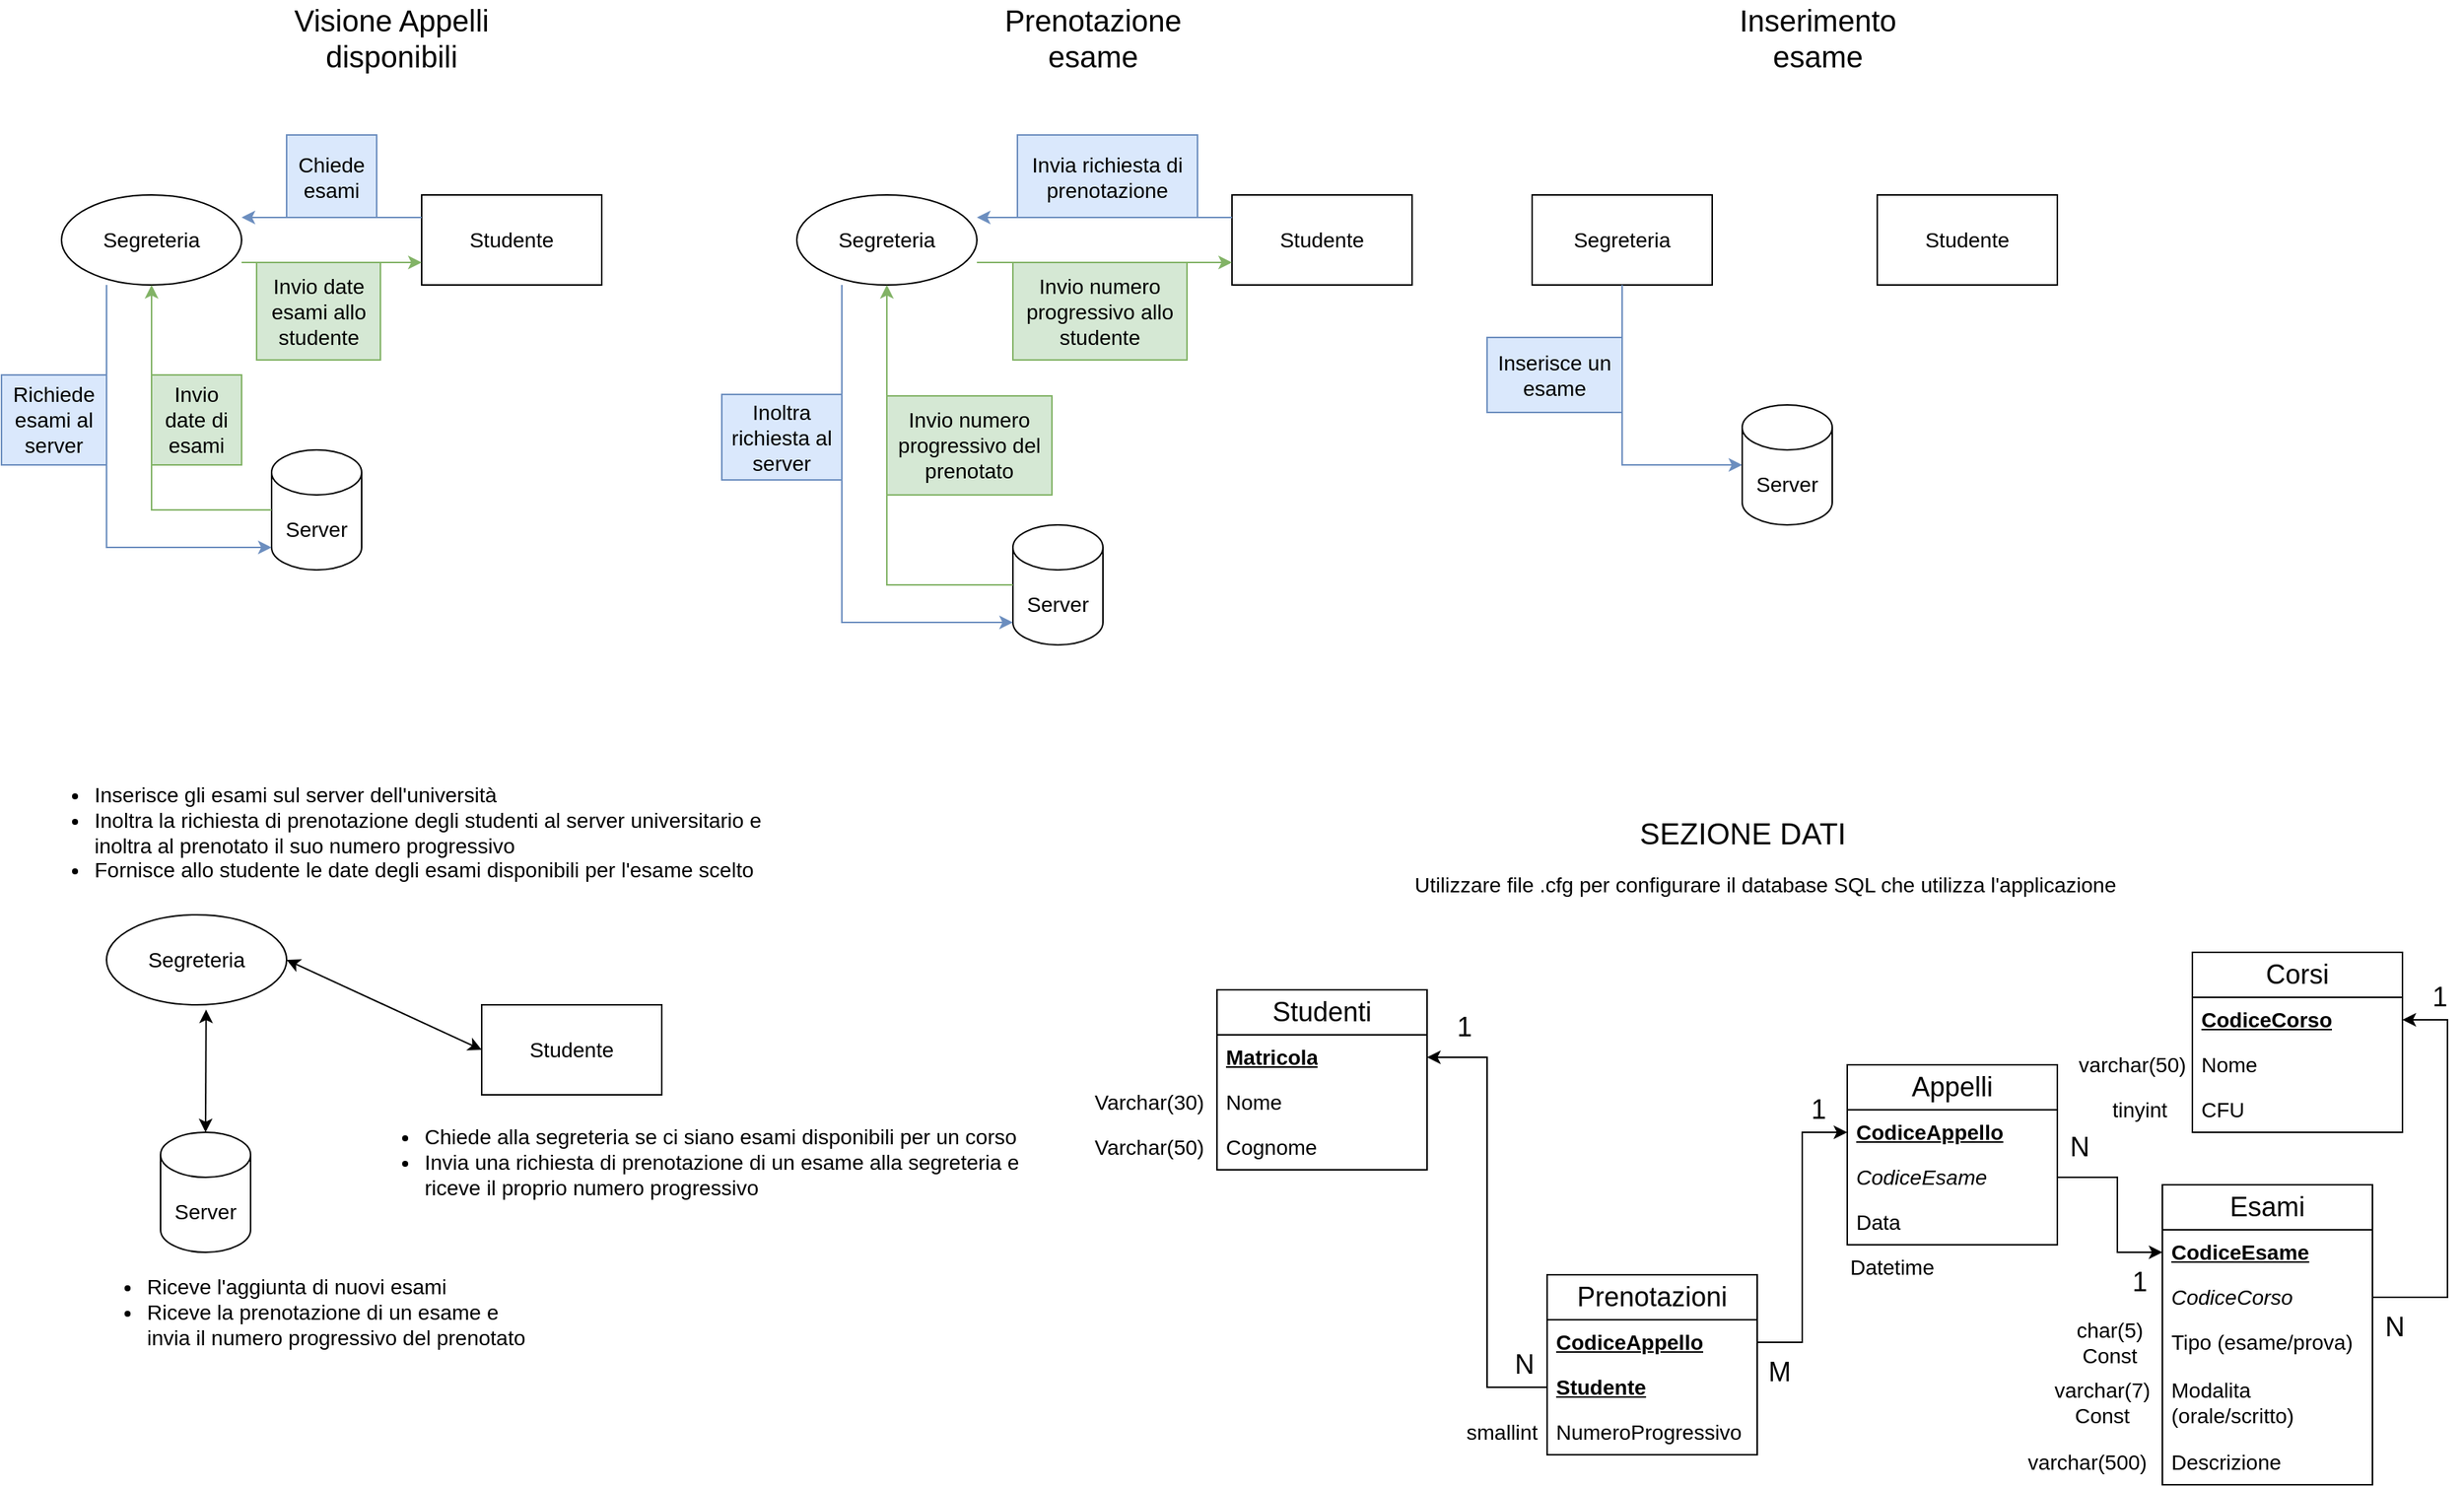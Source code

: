 <mxfile version="22.1.15" type="device">
  <diagram name="Pagina-1" id="-4l7BPa5b6d8UpFndVd6">
    <mxGraphModel dx="1014" dy="615" grid="1" gridSize="10" guides="1" tooltips="1" connect="1" arrows="1" fold="1" page="1" pageScale="1" pageWidth="827" pageHeight="1169" math="0" shadow="0">
      <root>
        <mxCell id="0" />
        <mxCell id="1" parent="0" />
        <mxCell id="qpu88ibbBHQJC-O9vi6A-3" value="Server" style="shape=cylinder3;whiteSpace=wrap;html=1;boundedLbl=1;backgroundOutline=1;size=15;fontSize=14;" vertex="1" parent="1">
          <mxGeometry x="210" y="370" width="60" height="80" as="geometry" />
        </mxCell>
        <mxCell id="qpu88ibbBHQJC-O9vi6A-5" value="Segreteria" style="ellipse;rounded=0;whiteSpace=wrap;html=1;fontSize=14;perimeter=rectanglePerimeter;" vertex="1" parent="1">
          <mxGeometry x="70" y="200" width="120" height="60" as="geometry" />
        </mxCell>
        <mxCell id="qpu88ibbBHQJC-O9vi6A-6" value="Studente" style="rounded=0;whiteSpace=wrap;html=1;fontSize=14;" vertex="1" parent="1">
          <mxGeometry x="310" y="200" width="120" height="60" as="geometry" />
        </mxCell>
        <mxCell id="qpu88ibbBHQJC-O9vi6A-14" value="" style="endArrow=classic;html=1;rounded=0;exitX=0;exitY=0.25;exitDx=0;exitDy=0;entryX=1;entryY=0.25;entryDx=0;entryDy=0;fillColor=#dae8fc;strokeColor=#6c8ebf;fontSize=14;" edge="1" parent="1" source="qpu88ibbBHQJC-O9vi6A-6" target="qpu88ibbBHQJC-O9vi6A-5">
          <mxGeometry width="50" height="50" relative="1" as="geometry">
            <mxPoint x="220" y="410" as="sourcePoint" />
            <mxPoint x="250" y="140" as="targetPoint" />
          </mxGeometry>
        </mxCell>
        <mxCell id="qpu88ibbBHQJC-O9vi6A-15" value="Chiede esami" style="text;html=1;align=center;verticalAlign=middle;whiteSpace=wrap;rounded=0;fillColor=#dae8fc;strokeColor=#6c8ebf;fontSize=14;" vertex="1" parent="1">
          <mxGeometry x="220" y="160" width="60" height="55" as="geometry" />
        </mxCell>
        <mxCell id="qpu88ibbBHQJC-O9vi6A-16" value="" style="endArrow=classic;html=1;rounded=0;exitX=0.25;exitY=1;exitDx=0;exitDy=0;entryX=0;entryY=1;entryDx=0;entryDy=-15;entryPerimeter=0;fillColor=#dae8fc;strokeColor=#6c8ebf;fontSize=14;" edge="1" parent="1" source="qpu88ibbBHQJC-O9vi6A-5" target="qpu88ibbBHQJC-O9vi6A-3">
          <mxGeometry width="50" height="50" relative="1" as="geometry">
            <mxPoint x="220" y="410" as="sourcePoint" />
            <mxPoint x="270" y="360" as="targetPoint" />
            <Array as="points">
              <mxPoint x="100" y="435" />
            </Array>
          </mxGeometry>
        </mxCell>
        <mxCell id="qpu88ibbBHQJC-O9vi6A-18" value="" style="endArrow=classic;html=1;rounded=0;exitX=0;exitY=0.5;exitDx=0;exitDy=0;exitPerimeter=0;entryX=0.5;entryY=1;entryDx=0;entryDy=0;fillColor=#d5e8d4;strokeColor=#82b366;fontSize=14;" edge="1" parent="1" source="qpu88ibbBHQJC-O9vi6A-3" target="qpu88ibbBHQJC-O9vi6A-5">
          <mxGeometry width="50" height="50" relative="1" as="geometry">
            <mxPoint x="210" y="340" as="sourcePoint" />
            <mxPoint x="130" y="280" as="targetPoint" />
            <Array as="points">
              <mxPoint x="130" y="410" />
            </Array>
          </mxGeometry>
        </mxCell>
        <mxCell id="qpu88ibbBHQJC-O9vi6A-19" value="Richiede esami al server" style="text;html=1;align=center;verticalAlign=middle;whiteSpace=wrap;rounded=0;fillColor=#dae8fc;strokeColor=#6c8ebf;fontSize=14;" vertex="1" parent="1">
          <mxGeometry x="30" y="320" width="70" height="60" as="geometry" />
        </mxCell>
        <mxCell id="qpu88ibbBHQJC-O9vi6A-20" value="Invio date di esami" style="text;html=1;align=center;verticalAlign=middle;whiteSpace=wrap;rounded=0;fillColor=#d5e8d4;strokeColor=#82b366;fontSize=14;" vertex="1" parent="1">
          <mxGeometry x="130" y="320" width="60" height="60" as="geometry" />
        </mxCell>
        <mxCell id="qpu88ibbBHQJC-O9vi6A-21" value="Invio date esami allo studente" style="text;html=1;align=center;verticalAlign=middle;whiteSpace=wrap;rounded=0;fillColor=#d5e8d4;strokeColor=#82b366;fontSize=14;" vertex="1" parent="1">
          <mxGeometry x="200" y="245" width="82.5" height="65" as="geometry" />
        </mxCell>
        <mxCell id="qpu88ibbBHQJC-O9vi6A-22" value="" style="endArrow=classic;html=1;rounded=0;exitX=1;exitY=0.75;exitDx=0;exitDy=0;entryX=0;entryY=0.75;entryDx=0;entryDy=0;fillColor=#d5e8d4;strokeColor=#82b366;fontSize=14;" edge="1" parent="1" source="qpu88ibbBHQJC-O9vi6A-5" target="qpu88ibbBHQJC-O9vi6A-6">
          <mxGeometry width="50" height="50" relative="1" as="geometry">
            <mxPoint x="210" y="270" as="sourcePoint" />
            <mxPoint x="260" y="280" as="targetPoint" />
          </mxGeometry>
        </mxCell>
        <mxCell id="qpu88ibbBHQJC-O9vi6A-23" value="Server" style="shape=cylinder3;whiteSpace=wrap;html=1;boundedLbl=1;backgroundOutline=1;size=15;fontSize=14;" vertex="1" parent="1">
          <mxGeometry x="704" y="420" width="60" height="80" as="geometry" />
        </mxCell>
        <mxCell id="qpu88ibbBHQJC-O9vi6A-24" value="Segreteria" style="ellipse;rounded=0;whiteSpace=wrap;html=1;perimeter=rectanglePerimeter;fontSize=14;" vertex="1" parent="1">
          <mxGeometry x="560" y="200" width="120" height="60" as="geometry" />
        </mxCell>
        <mxCell id="qpu88ibbBHQJC-O9vi6A-25" value="Studente" style="rounded=0;whiteSpace=wrap;html=1;fontSize=14;" vertex="1" parent="1">
          <mxGeometry x="850" y="200" width="120" height="60" as="geometry" />
        </mxCell>
        <mxCell id="qpu88ibbBHQJC-O9vi6A-26" value="" style="endArrow=classic;html=1;rounded=0;exitX=0;exitY=0.25;exitDx=0;exitDy=0;entryX=1;entryY=0.25;entryDx=0;entryDy=0;fillColor=#dae8fc;strokeColor=#6c8ebf;fontSize=14;" edge="1" parent="1" source="qpu88ibbBHQJC-O9vi6A-25" target="qpu88ibbBHQJC-O9vi6A-24">
          <mxGeometry width="50" height="50" relative="1" as="geometry">
            <mxPoint x="710" y="410" as="sourcePoint" />
            <mxPoint x="740" y="140" as="targetPoint" />
          </mxGeometry>
        </mxCell>
        <mxCell id="qpu88ibbBHQJC-O9vi6A-27" value="Invia richiesta di prenotazione" style="text;html=1;align=center;verticalAlign=middle;whiteSpace=wrap;rounded=0;fillColor=#dae8fc;strokeColor=#6c8ebf;fontSize=14;" vertex="1" parent="1">
          <mxGeometry x="707" y="160" width="120" height="55" as="geometry" />
        </mxCell>
        <mxCell id="qpu88ibbBHQJC-O9vi6A-28" value="" style="endArrow=classic;html=1;rounded=0;exitX=0.25;exitY=1;exitDx=0;exitDy=0;entryX=0;entryY=1;entryDx=0;entryDy=-15;entryPerimeter=0;fillColor=#dae8fc;strokeColor=#6c8ebf;fontSize=14;" edge="1" parent="1" source="qpu88ibbBHQJC-O9vi6A-24" target="qpu88ibbBHQJC-O9vi6A-23">
          <mxGeometry width="50" height="50" relative="1" as="geometry">
            <mxPoint x="710" y="410" as="sourcePoint" />
            <mxPoint x="760" y="360" as="targetPoint" />
            <Array as="points">
              <mxPoint x="590" y="485" />
            </Array>
          </mxGeometry>
        </mxCell>
        <mxCell id="qpu88ibbBHQJC-O9vi6A-29" value="" style="endArrow=classic;html=1;rounded=0;exitX=0;exitY=0.5;exitDx=0;exitDy=0;exitPerimeter=0;fillColor=#d5e8d4;strokeColor=#82b366;fontSize=14;" edge="1" parent="1" source="qpu88ibbBHQJC-O9vi6A-23" target="qpu88ibbBHQJC-O9vi6A-24">
          <mxGeometry width="50" height="50" relative="1" as="geometry">
            <mxPoint x="700" y="340" as="sourcePoint" />
            <mxPoint x="620" y="280" as="targetPoint" />
            <Array as="points">
              <mxPoint x="620" y="460" />
            </Array>
          </mxGeometry>
        </mxCell>
        <mxCell id="qpu88ibbBHQJC-O9vi6A-30" value="Inoltra richiesta al server" style="text;html=1;align=center;verticalAlign=middle;whiteSpace=wrap;rounded=0;fillColor=#dae8fc;strokeColor=#6c8ebf;fontSize=14;" vertex="1" parent="1">
          <mxGeometry x="510" y="333" width="80" height="57" as="geometry" />
        </mxCell>
        <mxCell id="qpu88ibbBHQJC-O9vi6A-31" value="Invio numero progressivo del prenotato" style="text;html=1;align=center;verticalAlign=middle;whiteSpace=wrap;rounded=0;fillColor=#d5e8d4;strokeColor=#82b366;fontSize=14;" vertex="1" parent="1">
          <mxGeometry x="620" y="334" width="110" height="66" as="geometry" />
        </mxCell>
        <mxCell id="qpu88ibbBHQJC-O9vi6A-32" value="Invio numero progressivo allo studente" style="text;html=1;align=center;verticalAlign=middle;whiteSpace=wrap;rounded=0;fillColor=#d5e8d4;strokeColor=#82b366;fontSize=14;" vertex="1" parent="1">
          <mxGeometry x="704" y="245" width="116" height="65" as="geometry" />
        </mxCell>
        <mxCell id="qpu88ibbBHQJC-O9vi6A-33" value="" style="endArrow=classic;html=1;rounded=0;exitX=1;exitY=0.75;exitDx=0;exitDy=0;entryX=0;entryY=0.75;entryDx=0;entryDy=0;fillColor=#d5e8d4;strokeColor=#82b366;fontSize=14;" edge="1" parent="1" source="qpu88ibbBHQJC-O9vi6A-24" target="qpu88ibbBHQJC-O9vi6A-25">
          <mxGeometry width="50" height="50" relative="1" as="geometry">
            <mxPoint x="700" y="270" as="sourcePoint" />
            <mxPoint x="750" y="280" as="targetPoint" />
          </mxGeometry>
        </mxCell>
        <mxCell id="qpu88ibbBHQJC-O9vi6A-34" value="Visione Appelli disponibili" style="text;html=1;strokeColor=none;fillColor=none;align=center;verticalAlign=middle;whiteSpace=wrap;rounded=0;fontSize=20;" vertex="1" parent="1">
          <mxGeometry x="210" y="70" width="160" height="50" as="geometry" />
        </mxCell>
        <mxCell id="qpu88ibbBHQJC-O9vi6A-35" value="Prenotazione esame" style="text;html=1;strokeColor=none;fillColor=none;align=center;verticalAlign=middle;whiteSpace=wrap;rounded=0;fontSize=20;" vertex="1" parent="1">
          <mxGeometry x="695" y="70" width="125" height="50" as="geometry" />
        </mxCell>
        <mxCell id="qpu88ibbBHQJC-O9vi6A-36" value="Server" style="shape=cylinder3;whiteSpace=wrap;html=1;boundedLbl=1;backgroundOutline=1;size=15;fontSize=14;" vertex="1" parent="1">
          <mxGeometry x="1190" y="340" width="60" height="80" as="geometry" />
        </mxCell>
        <mxCell id="qpu88ibbBHQJC-O9vi6A-37" value="Segreteria" style="rounded=0;whiteSpace=wrap;html=1;fontSize=14;" vertex="1" parent="1">
          <mxGeometry x="1050" y="200" width="120" height="60" as="geometry" />
        </mxCell>
        <mxCell id="qpu88ibbBHQJC-O9vi6A-38" value="Studente" style="rounded=0;whiteSpace=wrap;html=1;fontSize=14;" vertex="1" parent="1">
          <mxGeometry x="1280" y="200" width="120" height="60" as="geometry" />
        </mxCell>
        <mxCell id="qpu88ibbBHQJC-O9vi6A-41" value="" style="endArrow=classic;html=1;rounded=0;exitX=0.5;exitY=1;exitDx=0;exitDy=0;entryX=0;entryY=0.5;entryDx=0;entryDy=0;entryPerimeter=0;fillColor=#dae8fc;strokeColor=#6c8ebf;fontSize=14;" edge="1" parent="1" source="qpu88ibbBHQJC-O9vi6A-37" target="qpu88ibbBHQJC-O9vi6A-36">
          <mxGeometry width="50" height="50" relative="1" as="geometry">
            <mxPoint x="1200" y="410" as="sourcePoint" />
            <mxPoint x="1250" y="360" as="targetPoint" />
            <Array as="points">
              <mxPoint x="1110" y="380" />
            </Array>
          </mxGeometry>
        </mxCell>
        <mxCell id="qpu88ibbBHQJC-O9vi6A-43" value="Inserisce un esame" style="text;html=1;align=center;verticalAlign=middle;whiteSpace=wrap;rounded=0;fillColor=#dae8fc;strokeColor=#6c8ebf;fontSize=14;" vertex="1" parent="1">
          <mxGeometry x="1020" y="295" width="90" height="50" as="geometry" />
        </mxCell>
        <mxCell id="qpu88ibbBHQJC-O9vi6A-47" value="Inserimento esame" style="text;html=1;strokeColor=none;fillColor=none;align=center;verticalAlign=middle;whiteSpace=wrap;rounded=0;fontSize=20;" vertex="1" parent="1">
          <mxGeometry x="1178" y="70" width="125" height="50" as="geometry" />
        </mxCell>
        <mxCell id="qpu88ibbBHQJC-O9vi6A-49" value="Server" style="shape=cylinder3;whiteSpace=wrap;html=1;boundedLbl=1;backgroundOutline=1;size=15;fontSize=14;" vertex="1" parent="1">
          <mxGeometry x="136" y="825" width="60" height="80" as="geometry" />
        </mxCell>
        <mxCell id="qpu88ibbBHQJC-O9vi6A-50" value="Segreteria" style="ellipse;rounded=0;whiteSpace=wrap;html=1;fontSize=14;perimeter=rectanglePerimeter;" vertex="1" parent="1">
          <mxGeometry x="100" y="680" width="120" height="60" as="geometry" />
        </mxCell>
        <mxCell id="qpu88ibbBHQJC-O9vi6A-51" value="Studente" style="rounded=0;whiteSpace=wrap;html=1;fontSize=14;" vertex="1" parent="1">
          <mxGeometry x="350" y="740" width="120" height="60" as="geometry" />
        </mxCell>
        <mxCell id="qpu88ibbBHQJC-O9vi6A-58" value="" style="endArrow=classic;html=1;rounded=0;exitX=0;exitY=0.5;exitDx=0;exitDy=0;entryX=1;entryY=0.5;entryDx=0;entryDy=0;startArrow=classic;startFill=1;" edge="1" parent="1" source="qpu88ibbBHQJC-O9vi6A-51" target="qpu88ibbBHQJC-O9vi6A-50">
          <mxGeometry width="50" height="50" relative="1" as="geometry">
            <mxPoint x="410" y="720" as="sourcePoint" />
            <mxPoint x="460" y="670" as="targetPoint" />
          </mxGeometry>
        </mxCell>
        <mxCell id="qpu88ibbBHQJC-O9vi6A-62" value="&lt;ul style=&quot;font-size: 14px;&quot;&gt;&lt;li style=&quot;font-size: 14px;&quot;&gt;Chiede alla segreteria se ci siano esami disponibili per un corso&lt;/li&gt;&lt;li style=&quot;font-size: 14px;&quot;&gt;Invia una richiesta di prenotazione di un esame alla segreteria e&lt;br style=&quot;font-size: 14px;&quot;&gt;riceve il proprio numero progressivo&lt;/li&gt;&lt;/ul&gt;" style="text;html=1;align=left;verticalAlign=middle;resizable=0;points=[];autosize=1;strokeColor=none;fillColor=none;fontSize=14;" vertex="1" parent="1">
          <mxGeometry x="270" y="800" width="460" height="90" as="geometry" />
        </mxCell>
        <mxCell id="qpu88ibbBHQJC-O9vi6A-64" value="&lt;div style=&quot;font-size: 14px;&quot;&gt;&lt;ul style=&quot;font-size: 14px;&quot;&gt;&lt;li style=&quot;font-size: 14px;&quot;&gt;Inserisce gli esami sul server dell&#39;università&lt;/li&gt;&lt;li style=&quot;font-size: 14px;&quot;&gt;&lt;span style=&quot;font-size: 14px;&quot;&gt;Inoltra la richiesta di prenotazione degli studenti al server universitario e&lt;br style=&quot;font-size: 14px;&quot;&gt;inoltra al prenotato il suo numero progressivo&lt;/span&gt;&lt;/li&gt;&lt;li style=&quot;font-size: 14px;&quot;&gt;&lt;span style=&quot;font-size: 14px;&quot;&gt;Fornisce allo studente le date degli esami disponibili per l&#39;esame scelto&lt;/span&gt;&lt;/li&gt;&lt;/ul&gt;&lt;/div&gt;" style="text;html=1;align=left;verticalAlign=middle;resizable=0;points=[];autosize=1;strokeColor=none;fillColor=none;fontSize=14;" vertex="1" parent="1">
          <mxGeometry x="50" y="570" width="510" height="110" as="geometry" />
        </mxCell>
        <mxCell id="qpu88ibbBHQJC-O9vi6A-65" value="&lt;ul style=&quot;font-size: 14px;&quot;&gt;&lt;li style=&quot;font-size: 14px;&quot;&gt;Riceve l&#39;aggiunta di nuovi esami&lt;/li&gt;&lt;li style=&quot;font-size: 14px;&quot;&gt;&lt;span style=&quot;font-size: 14px;&quot;&gt;Riceve la prenotazione di un esame e&lt;br&gt;invia il numero progressivo del prenotato&lt;/span&gt;&lt;/li&gt;&lt;/ul&gt;" style="text;html=1;align=left;verticalAlign=middle;resizable=0;points=[];autosize=1;strokeColor=none;fillColor=none;fontSize=14;spacingTop=0;spacing=2;" vertex="1" parent="1">
          <mxGeometry x="85" y="900" width="320" height="90" as="geometry" />
        </mxCell>
        <mxCell id="qpu88ibbBHQJC-O9vi6A-68" value="" style="endArrow=classic;startArrow=classic;html=1;rounded=0;exitX=0.553;exitY=1.053;exitDx=0;exitDy=0;exitPerimeter=0;entryX=0.5;entryY=0;entryDx=0;entryDy=0;entryPerimeter=0;" edge="1" parent="1" source="qpu88ibbBHQJC-O9vi6A-50" target="qpu88ibbBHQJC-O9vi6A-49">
          <mxGeometry width="50" height="50" relative="1" as="geometry">
            <mxPoint x="260" y="720" as="sourcePoint" />
            <mxPoint x="310" y="670" as="targetPoint" />
          </mxGeometry>
        </mxCell>
        <mxCell id="qpu88ibbBHQJC-O9vi6A-69" value="SEZIONE DATI" style="text;html=1;align=center;verticalAlign=middle;resizable=0;points=[];autosize=1;strokeColor=none;fillColor=none;fontSize=20;" vertex="1" parent="1">
          <mxGeometry x="1110" y="605" width="160" height="40" as="geometry" />
        </mxCell>
        <mxCell id="qpu88ibbBHQJC-O9vi6A-70" value="Utilizzare file .cfg per configurare il database SQL che utilizza l&#39;applicazione" style="text;html=1;align=center;verticalAlign=middle;resizable=0;points=[];autosize=1;strokeColor=none;fillColor=none;fontSize=14;" vertex="1" parent="1">
          <mxGeometry x="960" y="645" width="490" height="30" as="geometry" />
        </mxCell>
        <mxCell id="qpu88ibbBHQJC-O9vi6A-100" value="&lt;font style=&quot;font-size: 18px;&quot;&gt;Studenti&lt;/font&gt;" style="swimlane;fontStyle=0;childLayout=stackLayout;horizontal=1;startSize=30;horizontalStack=0;resizeParent=1;resizeParentMax=0;resizeLast=0;collapsible=1;marginBottom=0;whiteSpace=wrap;html=1;fontSize=14;" vertex="1" parent="1">
          <mxGeometry x="840" y="730" width="140" height="120" as="geometry" />
        </mxCell>
        <mxCell id="qpu88ibbBHQJC-O9vi6A-101" value="Matricola" style="text;strokeColor=none;fillColor=none;align=left;verticalAlign=middle;spacingLeft=4;spacingRight=4;overflow=hidden;points=[[0,0.5],[1,0.5]];portConstraint=eastwest;rotatable=0;whiteSpace=wrap;html=1;fontSize=14;fontStyle=5" vertex="1" parent="qpu88ibbBHQJC-O9vi6A-100">
          <mxGeometry y="30" width="140" height="30" as="geometry" />
        </mxCell>
        <mxCell id="qpu88ibbBHQJC-O9vi6A-102" value="Nome" style="text;strokeColor=none;fillColor=none;align=left;verticalAlign=middle;spacingLeft=4;spacingRight=4;overflow=hidden;points=[[0,0.5],[1,0.5]];portConstraint=eastwest;rotatable=0;whiteSpace=wrap;html=1;fontSize=14;" vertex="1" parent="qpu88ibbBHQJC-O9vi6A-100">
          <mxGeometry y="60" width="140" height="30" as="geometry" />
        </mxCell>
        <mxCell id="qpu88ibbBHQJC-O9vi6A-103" value="Cognome" style="text;strokeColor=none;fillColor=none;align=left;verticalAlign=middle;spacingLeft=4;spacingRight=4;overflow=hidden;points=[[0,0.5],[1,0.5]];portConstraint=eastwest;rotatable=0;whiteSpace=wrap;html=1;fontSize=14;" vertex="1" parent="qpu88ibbBHQJC-O9vi6A-100">
          <mxGeometry y="90" width="140" height="30" as="geometry" />
        </mxCell>
        <mxCell id="qpu88ibbBHQJC-O9vi6A-105" value="Corsi" style="swimlane;fontStyle=0;childLayout=stackLayout;horizontal=1;startSize=30;horizontalStack=0;resizeParent=1;resizeParentMax=0;resizeLast=0;collapsible=1;marginBottom=0;whiteSpace=wrap;html=1;fontSize=18;" vertex="1" parent="1">
          <mxGeometry x="1490" y="705" width="140" height="120" as="geometry" />
        </mxCell>
        <mxCell id="qpu88ibbBHQJC-O9vi6A-106" value="CodiceCorso" style="text;strokeColor=none;fillColor=none;align=left;verticalAlign=middle;spacingLeft=4;spacingRight=4;overflow=hidden;points=[[0,0.5],[1,0.5]];portConstraint=eastwest;rotatable=0;whiteSpace=wrap;html=1;fontSize=14;fontStyle=5" vertex="1" parent="qpu88ibbBHQJC-O9vi6A-105">
          <mxGeometry y="30" width="140" height="30" as="geometry" />
        </mxCell>
        <mxCell id="qpu88ibbBHQJC-O9vi6A-107" value="Nome" style="text;strokeColor=none;fillColor=none;align=left;verticalAlign=middle;spacingLeft=4;spacingRight=4;overflow=hidden;points=[[0,0.5],[1,0.5]];portConstraint=eastwest;rotatable=0;whiteSpace=wrap;html=1;fontSize=14;" vertex="1" parent="qpu88ibbBHQJC-O9vi6A-105">
          <mxGeometry y="60" width="140" height="30" as="geometry" />
        </mxCell>
        <mxCell id="qpu88ibbBHQJC-O9vi6A-108" value="CFU" style="text;strokeColor=none;fillColor=none;align=left;verticalAlign=middle;spacingLeft=4;spacingRight=4;overflow=hidden;points=[[0,0.5],[1,0.5]];portConstraint=eastwest;rotatable=0;whiteSpace=wrap;html=1;fontSize=14;" vertex="1" parent="qpu88ibbBHQJC-O9vi6A-105">
          <mxGeometry y="90" width="140" height="30" as="geometry" />
        </mxCell>
        <mxCell id="qpu88ibbBHQJC-O9vi6A-109" value="Esami" style="swimlane;fontStyle=0;childLayout=stackLayout;horizontal=1;startSize=30;horizontalStack=0;resizeParent=1;resizeParentMax=0;resizeLast=0;collapsible=1;marginBottom=0;whiteSpace=wrap;html=1;fontSize=18;" vertex="1" parent="1">
          <mxGeometry x="1470" y="860" width="140" height="200" as="geometry" />
        </mxCell>
        <mxCell id="qpu88ibbBHQJC-O9vi6A-110" value="CodiceEsame" style="text;strokeColor=none;fillColor=none;align=left;verticalAlign=middle;spacingLeft=4;spacingRight=4;overflow=hidden;points=[[0,0.5],[1,0.5]];portConstraint=eastwest;rotatable=0;whiteSpace=wrap;html=1;fontSize=14;fontStyle=5" vertex="1" parent="qpu88ibbBHQJC-O9vi6A-109">
          <mxGeometry y="30" width="140" height="30" as="geometry" />
        </mxCell>
        <mxCell id="qpu88ibbBHQJC-O9vi6A-111" value="CodiceCorso" style="text;strokeColor=none;fillColor=none;align=left;verticalAlign=middle;spacingLeft=4;spacingRight=4;overflow=hidden;points=[[0,0.5],[1,0.5]];portConstraint=eastwest;rotatable=0;whiteSpace=wrap;html=1;fontSize=14;fontStyle=2" vertex="1" parent="qpu88ibbBHQJC-O9vi6A-109">
          <mxGeometry y="60" width="140" height="30" as="geometry" />
        </mxCell>
        <mxCell id="qpu88ibbBHQJC-O9vi6A-113" value="Tipo (esame/prova)" style="text;strokeColor=none;fillColor=none;align=left;verticalAlign=middle;spacingLeft=4;spacingRight=4;overflow=hidden;points=[[0,0.5],[1,0.5]];portConstraint=eastwest;rotatable=0;whiteSpace=wrap;html=1;fontSize=14;" vertex="1" parent="qpu88ibbBHQJC-O9vi6A-109">
          <mxGeometry y="90" width="140" height="30" as="geometry" />
        </mxCell>
        <mxCell id="qpu88ibbBHQJC-O9vi6A-112" value="Modalita (orale/scritto)" style="text;strokeColor=none;fillColor=none;align=left;verticalAlign=middle;spacingLeft=4;spacingRight=4;overflow=hidden;points=[[0,0.5],[1,0.5]];portConstraint=eastwest;rotatable=0;whiteSpace=wrap;html=1;fontSize=14;" vertex="1" parent="qpu88ibbBHQJC-O9vi6A-109">
          <mxGeometry y="120" width="140" height="50" as="geometry" />
        </mxCell>
        <mxCell id="qpu88ibbBHQJC-O9vi6A-126" value="Descrizione" style="text;strokeColor=none;fillColor=none;align=left;verticalAlign=middle;spacingLeft=4;spacingRight=4;overflow=hidden;points=[[0,0.5],[1,0.5]];portConstraint=eastwest;rotatable=0;whiteSpace=wrap;html=1;fontSize=14;" vertex="1" parent="qpu88ibbBHQJC-O9vi6A-109">
          <mxGeometry y="170" width="140" height="30" as="geometry" />
        </mxCell>
        <mxCell id="qpu88ibbBHQJC-O9vi6A-114" value="Appelli" style="swimlane;fontStyle=0;childLayout=stackLayout;horizontal=1;startSize=30;horizontalStack=0;resizeParent=1;resizeParentMax=0;resizeLast=0;collapsible=1;marginBottom=0;whiteSpace=wrap;html=1;fontSize=18;" vertex="1" parent="1">
          <mxGeometry x="1260" y="780" width="140" height="120" as="geometry" />
        </mxCell>
        <mxCell id="qpu88ibbBHQJC-O9vi6A-115" value="CodiceAppello" style="text;strokeColor=none;fillColor=none;align=left;verticalAlign=middle;spacingLeft=4;spacingRight=4;overflow=hidden;points=[[0,0.5],[1,0.5]];portConstraint=eastwest;rotatable=0;whiteSpace=wrap;html=1;fontSize=14;fontStyle=5" vertex="1" parent="qpu88ibbBHQJC-O9vi6A-114">
          <mxGeometry y="30" width="140" height="30" as="geometry" />
        </mxCell>
        <mxCell id="qpu88ibbBHQJC-O9vi6A-116" value="CodiceEsame" style="text;strokeColor=none;fillColor=none;align=left;verticalAlign=middle;spacingLeft=4;spacingRight=4;overflow=hidden;points=[[0,0.5],[1,0.5]];portConstraint=eastwest;rotatable=0;whiteSpace=wrap;html=1;fontSize=14;fontStyle=2" vertex="1" parent="qpu88ibbBHQJC-O9vi6A-114">
          <mxGeometry y="60" width="140" height="30" as="geometry" />
        </mxCell>
        <mxCell id="qpu88ibbBHQJC-O9vi6A-117" value="Data" style="text;strokeColor=none;fillColor=none;align=left;verticalAlign=middle;spacingLeft=4;spacingRight=4;overflow=hidden;points=[[0,0.5],[1,0.5]];portConstraint=eastwest;rotatable=0;whiteSpace=wrap;html=1;fontSize=14;" vertex="1" parent="qpu88ibbBHQJC-O9vi6A-114">
          <mxGeometry y="90" width="140" height="30" as="geometry" />
        </mxCell>
        <mxCell id="qpu88ibbBHQJC-O9vi6A-118" value="Prenotazioni" style="swimlane;fontStyle=0;childLayout=stackLayout;horizontal=1;startSize=30;horizontalStack=0;resizeParent=1;resizeParentMax=0;resizeLast=0;collapsible=1;marginBottom=0;whiteSpace=wrap;html=1;fontSize=18;" vertex="1" parent="1">
          <mxGeometry x="1060" y="920" width="140" height="120" as="geometry" />
        </mxCell>
        <mxCell id="qpu88ibbBHQJC-O9vi6A-119" value="CodiceAppello" style="text;strokeColor=none;fillColor=none;align=left;verticalAlign=middle;spacingLeft=4;spacingRight=4;overflow=hidden;points=[[0,0.5],[1,0.5]];portConstraint=eastwest;rotatable=0;whiteSpace=wrap;html=1;fontSize=14;fontStyle=5" vertex="1" parent="qpu88ibbBHQJC-O9vi6A-118">
          <mxGeometry y="30" width="140" height="30" as="geometry" />
        </mxCell>
        <mxCell id="qpu88ibbBHQJC-O9vi6A-120" value="Studente" style="text;strokeColor=none;fillColor=none;align=left;verticalAlign=middle;spacingLeft=4;spacingRight=4;overflow=hidden;points=[[0,0.5],[1,0.5]];portConstraint=eastwest;rotatable=0;whiteSpace=wrap;html=1;fontSize=14;fontStyle=5" vertex="1" parent="qpu88ibbBHQJC-O9vi6A-118">
          <mxGeometry y="60" width="140" height="30" as="geometry" />
        </mxCell>
        <mxCell id="qpu88ibbBHQJC-O9vi6A-121" value="NumeroProgressivo" style="text;strokeColor=none;fillColor=none;align=left;verticalAlign=middle;spacingLeft=4;spacingRight=4;overflow=hidden;points=[[0,0.5],[1,0.5]];portConstraint=eastwest;rotatable=0;whiteSpace=wrap;html=1;fontSize=14;" vertex="1" parent="qpu88ibbBHQJC-O9vi6A-118">
          <mxGeometry y="90" width="140" height="30" as="geometry" />
        </mxCell>
        <mxCell id="qpu88ibbBHQJC-O9vi6A-122" value="" style="endArrow=classic;html=1;rounded=0;exitX=1;exitY=0.5;exitDx=0;exitDy=0;entryX=1;entryY=0.5;entryDx=0;entryDy=0;" edge="1" parent="1" source="qpu88ibbBHQJC-O9vi6A-111" target="qpu88ibbBHQJC-O9vi6A-106">
          <mxGeometry width="50" height="50" relative="1" as="geometry">
            <mxPoint x="1160" y="820" as="sourcePoint" />
            <mxPoint x="1210" y="770" as="targetPoint" />
            <Array as="points">
              <mxPoint x="1660" y="935" />
              <mxPoint x="1660" y="750" />
            </Array>
          </mxGeometry>
        </mxCell>
        <mxCell id="qpu88ibbBHQJC-O9vi6A-123" value="" style="endArrow=classic;html=1;rounded=0;exitX=1;exitY=0.5;exitDx=0;exitDy=0;entryX=0;entryY=0.5;entryDx=0;entryDy=0;" edge="1" parent="1" source="qpu88ibbBHQJC-O9vi6A-116" target="qpu88ibbBHQJC-O9vi6A-110">
          <mxGeometry width="50" height="50" relative="1" as="geometry">
            <mxPoint x="1270" y="860" as="sourcePoint" />
            <mxPoint x="1320" y="810" as="targetPoint" />
            <Array as="points">
              <mxPoint x="1440" y="855" />
              <mxPoint x="1440" y="905" />
            </Array>
          </mxGeometry>
        </mxCell>
        <mxCell id="qpu88ibbBHQJC-O9vi6A-124" value="" style="endArrow=classic;html=1;rounded=0;exitX=1;exitY=0.5;exitDx=0;exitDy=0;entryX=0;entryY=0.5;entryDx=0;entryDy=0;" edge="1" parent="1" source="qpu88ibbBHQJC-O9vi6A-119" target="qpu88ibbBHQJC-O9vi6A-115">
          <mxGeometry width="50" height="50" relative="1" as="geometry">
            <mxPoint x="1040" y="890" as="sourcePoint" />
            <mxPoint x="1090" y="840" as="targetPoint" />
            <Array as="points">
              <mxPoint x="1230" y="965" />
              <mxPoint x="1230" y="825" />
            </Array>
          </mxGeometry>
        </mxCell>
        <mxCell id="qpu88ibbBHQJC-O9vi6A-125" value="" style="endArrow=classic;html=1;rounded=0;exitX=0;exitY=0.5;exitDx=0;exitDy=0;entryX=1;entryY=0.5;entryDx=0;entryDy=0;" edge="1" parent="1" source="qpu88ibbBHQJC-O9vi6A-120" target="qpu88ibbBHQJC-O9vi6A-101">
          <mxGeometry width="50" height="50" relative="1" as="geometry">
            <mxPoint x="1040" y="890" as="sourcePoint" />
            <mxPoint x="1090" y="840" as="targetPoint" />
            <Array as="points">
              <mxPoint x="1020" y="995" />
              <mxPoint x="1020" y="775" />
            </Array>
          </mxGeometry>
        </mxCell>
        <mxCell id="qpu88ibbBHQJC-O9vi6A-127" value="1" style="text;html=1;strokeColor=none;fillColor=none;align=center;verticalAlign=middle;whiteSpace=wrap;rounded=0;fontSize=18;" vertex="1" parent="1">
          <mxGeometry x="990" y="740" width="30" height="30" as="geometry" />
        </mxCell>
        <mxCell id="qpu88ibbBHQJC-O9vi6A-128" value="N" style="text;html=1;strokeColor=none;fillColor=none;align=center;verticalAlign=middle;whiteSpace=wrap;rounded=0;fontSize=18;" vertex="1" parent="1">
          <mxGeometry x="1030" y="965" width="30" height="30" as="geometry" />
        </mxCell>
        <mxCell id="qpu88ibbBHQJC-O9vi6A-129" value="1" style="text;html=1;strokeColor=none;fillColor=none;align=center;verticalAlign=middle;whiteSpace=wrap;rounded=0;fontSize=18;" vertex="1" parent="1">
          <mxGeometry x="1226" y="795" width="30" height="30" as="geometry" />
        </mxCell>
        <mxCell id="qpu88ibbBHQJC-O9vi6A-130" value="M" style="text;html=1;strokeColor=none;fillColor=none;align=center;verticalAlign=middle;whiteSpace=wrap;rounded=0;fontSize=18;" vertex="1" parent="1">
          <mxGeometry x="1200" y="970" width="30" height="30" as="geometry" />
        </mxCell>
        <mxCell id="qpu88ibbBHQJC-O9vi6A-131" value="1" style="text;html=1;strokeColor=none;fillColor=none;align=center;verticalAlign=middle;whiteSpace=wrap;rounded=0;fontSize=18;" vertex="1" parent="1">
          <mxGeometry x="1440" y="910" width="30" height="30" as="geometry" />
        </mxCell>
        <mxCell id="qpu88ibbBHQJC-O9vi6A-132" value="N" style="text;html=1;strokeColor=none;fillColor=none;align=center;verticalAlign=middle;whiteSpace=wrap;rounded=0;fontSize=18;" vertex="1" parent="1">
          <mxGeometry x="1400" y="820" width="30" height="30" as="geometry" />
        </mxCell>
        <mxCell id="qpu88ibbBHQJC-O9vi6A-133" value="1" style="text;html=1;strokeColor=none;fillColor=none;align=center;verticalAlign=middle;whiteSpace=wrap;rounded=0;fontSize=18;" vertex="1" parent="1">
          <mxGeometry x="1640" y="720" width="30" height="30" as="geometry" />
        </mxCell>
        <mxCell id="qpu88ibbBHQJC-O9vi6A-134" value="N" style="text;html=1;strokeColor=none;fillColor=none;align=center;verticalAlign=middle;whiteSpace=wrap;rounded=0;fontSize=18;" vertex="1" parent="1">
          <mxGeometry x="1610" y="940" width="30" height="30" as="geometry" />
        </mxCell>
        <mxCell id="qpu88ibbBHQJC-O9vi6A-136" value="Varchar(30)" style="text;html=1;strokeColor=none;fillColor=none;align=center;verticalAlign=middle;whiteSpace=wrap;rounded=0;fontSize=14;" vertex="1" parent="1">
          <mxGeometry x="750" y="790" width="90" height="30" as="geometry" />
        </mxCell>
        <mxCell id="qpu88ibbBHQJC-O9vi6A-137" value="Varchar(50)" style="text;html=1;strokeColor=none;fillColor=none;align=center;verticalAlign=middle;whiteSpace=wrap;rounded=0;fontSize=14;" vertex="1" parent="1">
          <mxGeometry x="750" y="820" width="90" height="30" as="geometry" />
        </mxCell>
        <mxCell id="qpu88ibbBHQJC-O9vi6A-138" value="smallint" style="text;html=1;strokeColor=none;fillColor=none;align=center;verticalAlign=middle;whiteSpace=wrap;rounded=0;fontSize=14;" vertex="1" parent="1">
          <mxGeometry x="1000" y="1010" width="60" height="30" as="geometry" />
        </mxCell>
        <mxCell id="qpu88ibbBHQJC-O9vi6A-139" value="Datetime" style="text;html=1;strokeColor=none;fillColor=none;align=center;verticalAlign=middle;whiteSpace=wrap;rounded=0;fontSize=14;" vertex="1" parent="1">
          <mxGeometry x="1260" y="900" width="60" height="30" as="geometry" />
        </mxCell>
        <mxCell id="qpu88ibbBHQJC-O9vi6A-140" value="char(5) Const" style="text;html=1;strokeColor=none;fillColor=none;align=center;verticalAlign=middle;whiteSpace=wrap;rounded=0;fontSize=14;" vertex="1" parent="1">
          <mxGeometry x="1400" y="950" width="70" height="30" as="geometry" />
        </mxCell>
        <mxCell id="qpu88ibbBHQJC-O9vi6A-141" value="varchar(7) Const" style="text;html=1;strokeColor=none;fillColor=none;align=center;verticalAlign=middle;whiteSpace=wrap;rounded=0;fontSize=14;" vertex="1" parent="1">
          <mxGeometry x="1390" y="990" width="80" height="30" as="geometry" />
        </mxCell>
        <mxCell id="qpu88ibbBHQJC-O9vi6A-142" value="varchar(500)" style="text;html=1;strokeColor=none;fillColor=none;align=center;verticalAlign=middle;whiteSpace=wrap;rounded=0;fontSize=14;" vertex="1" parent="1">
          <mxGeometry x="1370" y="1030" width="100" height="30" as="geometry" />
        </mxCell>
        <mxCell id="qpu88ibbBHQJC-O9vi6A-143" value="varchar(50)" style="text;html=1;strokeColor=none;fillColor=none;align=center;verticalAlign=middle;whiteSpace=wrap;rounded=0;fontSize=14;" vertex="1" parent="1">
          <mxGeometry x="1410" y="765" width="80" height="30" as="geometry" />
        </mxCell>
        <mxCell id="qpu88ibbBHQJC-O9vi6A-144" value="tinyint" style="text;html=1;strokeColor=none;fillColor=none;align=center;verticalAlign=middle;whiteSpace=wrap;rounded=0;fontSize=14;" vertex="1" parent="1">
          <mxGeometry x="1420" y="795" width="70" height="30" as="geometry" />
        </mxCell>
      </root>
    </mxGraphModel>
  </diagram>
</mxfile>
